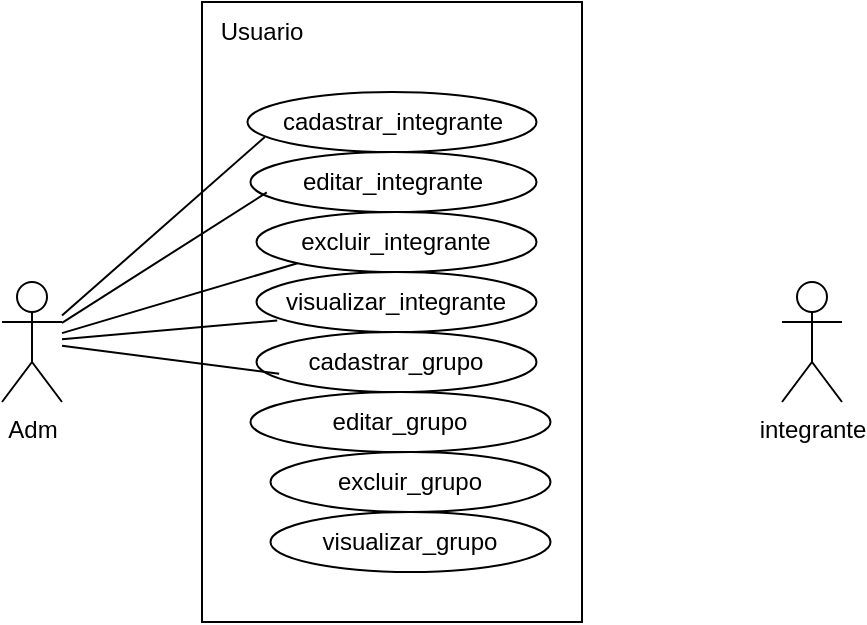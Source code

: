 <mxfile version="26.0.9">
  <diagram name="Página-1" id="R2LOaZDo5w6xnVBc77oL">
    <mxGraphModel dx="1151" dy="673" grid="1" gridSize="10" guides="1" tooltips="1" connect="1" arrows="1" fold="1" page="1" pageScale="1" pageWidth="827" pageHeight="1169" math="0" shadow="0">
      <root>
        <mxCell id="0" />
        <mxCell id="1" parent="0" />
        <mxCell id="QH7ATuG38WJfA7ITnggq-108" value="" style="rounded=0;whiteSpace=wrap;html=1;" vertex="1" parent="1">
          <mxGeometry x="150" y="40" width="190" height="310" as="geometry" />
        </mxCell>
        <mxCell id="QH7ATuG38WJfA7ITnggq-1" value="Adm" style="shape=umlActor;verticalLabelPosition=bottom;verticalAlign=top;html=1;outlineConnect=0;" vertex="1" parent="1">
          <mxGeometry x="50" y="180" width="30" height="60" as="geometry" />
        </mxCell>
        <mxCell id="QH7ATuG38WJfA7ITnggq-2" value="integrante" style="shape=umlActor;verticalLabelPosition=bottom;verticalAlign=top;html=1;outlineConnect=0;" vertex="1" parent="1">
          <mxGeometry x="440" y="180" width="30" height="60" as="geometry" />
        </mxCell>
        <mxCell id="QH7ATuG38WJfA7ITnggq-100" value="&lt;span style=&quot;text-align: left;&quot;&gt;visualizar_grupo&lt;/span&gt;" style="ellipse;whiteSpace=wrap;html=1;" vertex="1" parent="1">
          <mxGeometry x="184.25" y="295" width="140" height="30" as="geometry" />
        </mxCell>
        <mxCell id="QH7ATuG38WJfA7ITnggq-101" value="&lt;span style=&quot;text-align: left;&quot;&gt;excluir_grupo&lt;/span&gt;" style="ellipse;whiteSpace=wrap;html=1;" vertex="1" parent="1">
          <mxGeometry x="184.25" y="265" width="140" height="30" as="geometry" />
        </mxCell>
        <mxCell id="QH7ATuG38WJfA7ITnggq-102" value="&lt;span style=&quot;text-align: left;&quot;&gt;editar_grupo&lt;/span&gt;" style="ellipse;whiteSpace=wrap;html=1;" vertex="1" parent="1">
          <mxGeometry x="174.25" y="235" width="150" height="30" as="geometry" />
        </mxCell>
        <mxCell id="QH7ATuG38WJfA7ITnggq-103" value="&lt;span style=&quot;text-align: left;&quot;&gt;cadastrar_grupo&lt;/span&gt;" style="ellipse;whiteSpace=wrap;html=1;" vertex="1" parent="1">
          <mxGeometry x="177.25" y="205" width="140" height="30" as="geometry" />
        </mxCell>
        <mxCell id="QH7ATuG38WJfA7ITnggq-104" value="&lt;span style=&quot;text-align: left;&quot;&gt;visualizar_integrante&lt;/span&gt;" style="ellipse;whiteSpace=wrap;html=1;" vertex="1" parent="1">
          <mxGeometry x="177.25" y="175" width="140" height="30" as="geometry" />
        </mxCell>
        <mxCell id="QH7ATuG38WJfA7ITnggq-105" value="&lt;span style=&quot;text-align: left;&quot;&gt;excluir_integrante&lt;/span&gt;" style="ellipse;whiteSpace=wrap;html=1;" vertex="1" parent="1">
          <mxGeometry x="177.25" y="145" width="140" height="30" as="geometry" />
        </mxCell>
        <mxCell id="QH7ATuG38WJfA7ITnggq-106" value="&lt;span style=&quot;text-align: left;&quot;&gt;editar_integrante&lt;/span&gt;" style="ellipse;whiteSpace=wrap;html=1;" vertex="1" parent="1">
          <mxGeometry x="174.25" y="115" width="143" height="30" as="geometry" />
        </mxCell>
        <mxCell id="QH7ATuG38WJfA7ITnggq-107" value="&lt;span style=&quot;text-align: left;&quot;&gt;cadastrar_integrante&lt;/span&gt;" style="ellipse;whiteSpace=wrap;html=1;" vertex="1" parent="1">
          <mxGeometry x="172.75" y="85" width="144.5" height="30" as="geometry" />
        </mxCell>
        <mxCell id="QH7ATuG38WJfA7ITnggq-110" value="Usuario" style="text;html=1;align=center;verticalAlign=middle;whiteSpace=wrap;rounded=0;" vertex="1" parent="1">
          <mxGeometry x="150" y="40" width="60" height="30" as="geometry" />
        </mxCell>
        <mxCell id="QH7ATuG38WJfA7ITnggq-114" value="" style="endArrow=none;html=1;rounded=0;entryX=0.057;entryY=0.674;entryDx=0;entryDy=0;entryPerimeter=0;" edge="1" parent="1" source="QH7ATuG38WJfA7ITnggq-1" target="QH7ATuG38WJfA7ITnggq-106">
          <mxGeometry width="50" height="50" relative="1" as="geometry">
            <mxPoint x="90" y="229.221" as="sourcePoint" />
            <mxPoint x="190.553" y="140" as="targetPoint" />
          </mxGeometry>
        </mxCell>
        <mxCell id="QH7ATuG38WJfA7ITnggq-119" value="" style="endArrow=none;html=1;rounded=0;entryX=0.06;entryY=0.749;entryDx=0;entryDy=0;entryPerimeter=0;" edge="1" parent="1" source="QH7ATuG38WJfA7ITnggq-1" target="QH7ATuG38WJfA7ITnggq-107">
          <mxGeometry width="50" height="50" relative="1" as="geometry">
            <mxPoint x="80" y="189.221" as="sourcePoint" />
            <mxPoint x="180.553" y="100.0" as="targetPoint" />
          </mxGeometry>
        </mxCell>
        <mxCell id="QH7ATuG38WJfA7ITnggq-120" value="" style="endArrow=none;html=1;rounded=0;entryX=0;entryY=1;entryDx=0;entryDy=0;" edge="1" parent="1" source="QH7ATuG38WJfA7ITnggq-1" target="QH7ATuG38WJfA7ITnggq-105">
          <mxGeometry width="50" height="50" relative="1" as="geometry">
            <mxPoint x="90" y="254.611" as="sourcePoint" />
            <mxPoint x="190" y="170" as="targetPoint" />
          </mxGeometry>
        </mxCell>
        <mxCell id="QH7ATuG38WJfA7ITnggq-121" value="" style="endArrow=none;html=1;rounded=0;entryX=0.074;entryY=0.807;entryDx=0;entryDy=0;entryPerimeter=0;" edge="1" parent="1" source="QH7ATuG38WJfA7ITnggq-1" target="QH7ATuG38WJfA7ITnggq-104">
          <mxGeometry width="50" height="50" relative="1" as="geometry">
            <mxPoint x="90" y="294.221" as="sourcePoint" />
            <mxPoint x="190.553" y="205" as="targetPoint" />
          </mxGeometry>
        </mxCell>
        <mxCell id="QH7ATuG38WJfA7ITnggq-122" value="" style="endArrow=none;html=1;rounded=0;entryX=0.081;entryY=0.696;entryDx=0;entryDy=0;entryPerimeter=0;" edge="1" parent="1" source="QH7ATuG38WJfA7ITnggq-1" target="QH7ATuG38WJfA7ITnggq-103">
          <mxGeometry width="50" height="50" relative="1" as="geometry">
            <mxPoint x="49.45" y="350.001" as="sourcePoint" />
            <mxPoint x="150.003" y="260.78" as="targetPoint" />
          </mxGeometry>
        </mxCell>
      </root>
    </mxGraphModel>
  </diagram>
</mxfile>
